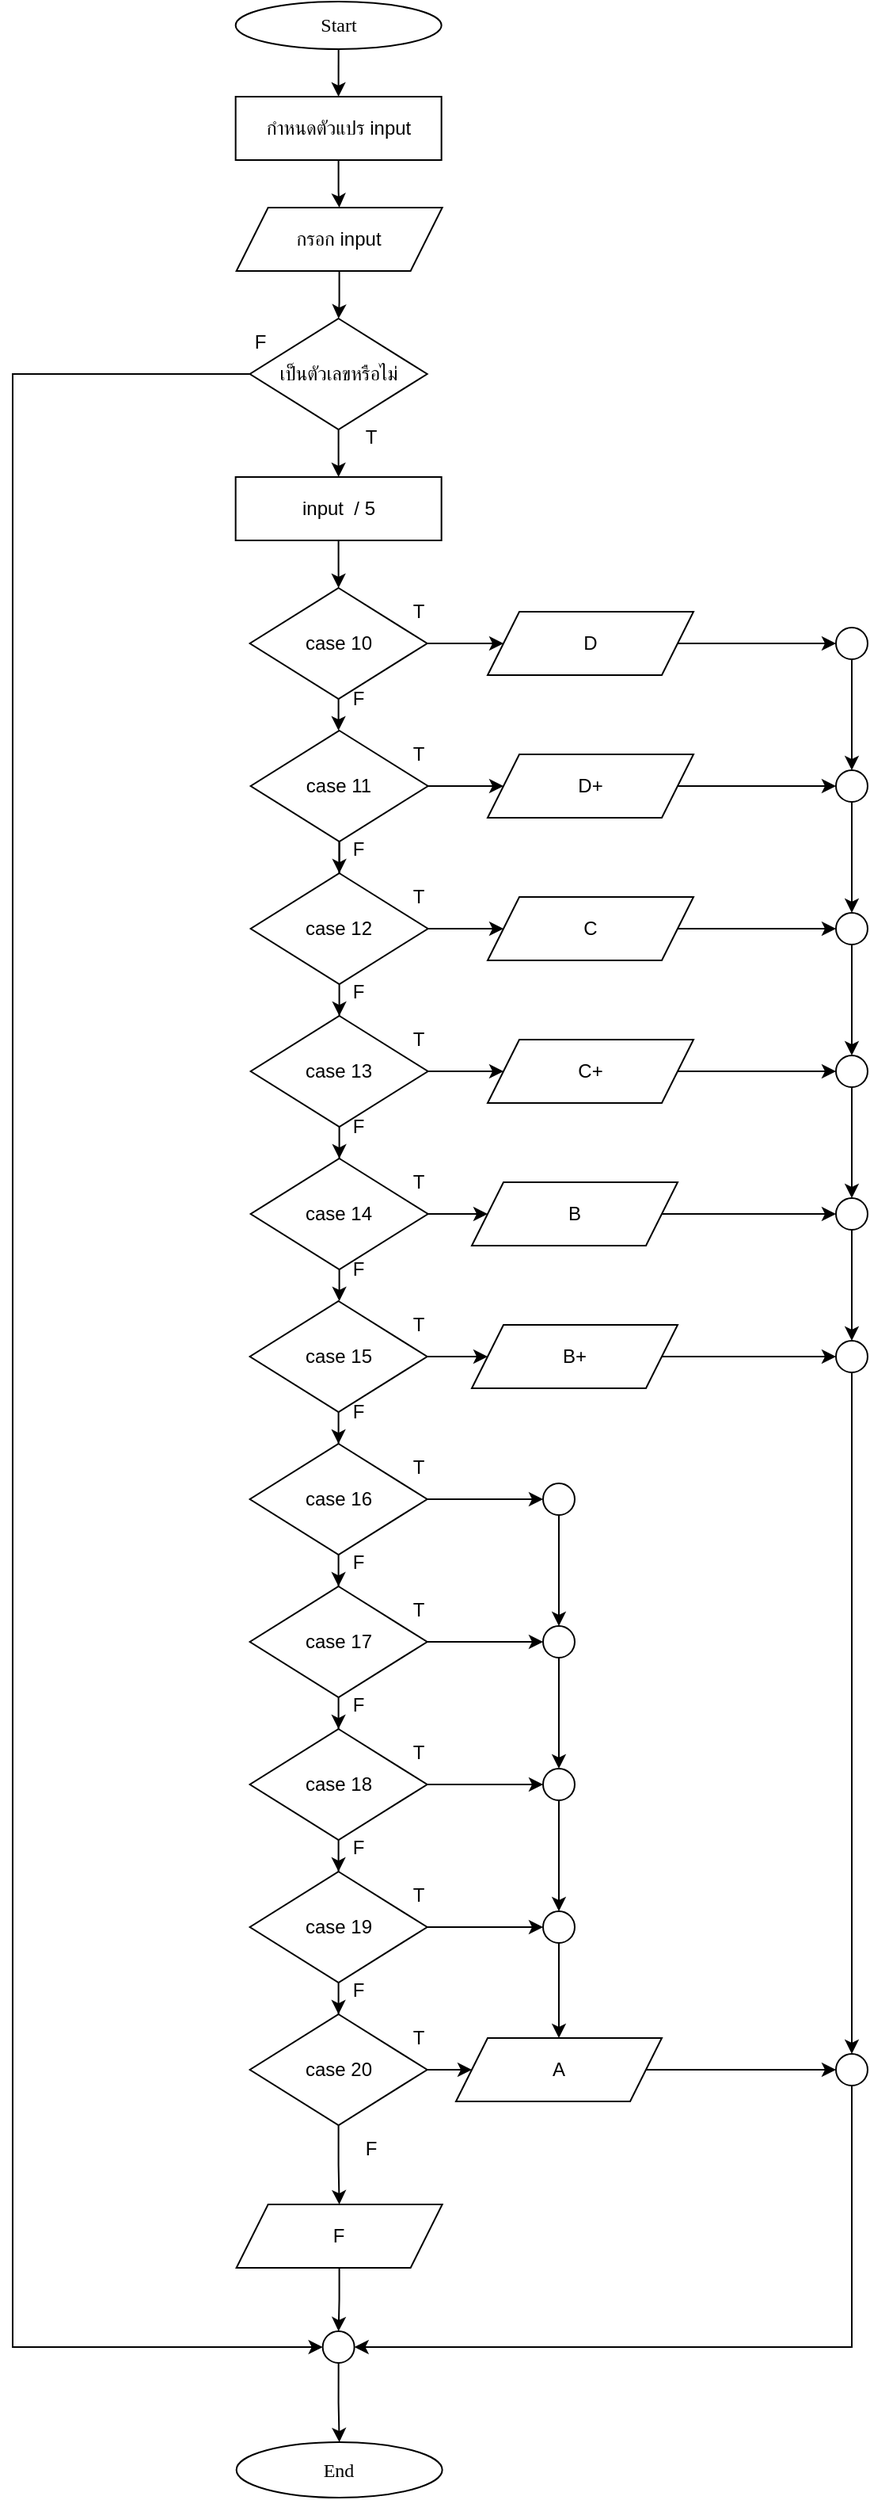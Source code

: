 <mxfile version="24.9.0">
  <diagram name="Page-1" id="iVGvYgEGqkMME0I7jKWW">
    <mxGraphModel dx="2076" dy="665" grid="1" gridSize="10" guides="1" tooltips="1" connect="1" arrows="1" fold="1" page="1" pageScale="1" pageWidth="850" pageHeight="1100" math="0" shadow="0">
      <root>
        <mxCell id="0" />
        <mxCell id="1" parent="0" />
        <mxCell id="M5AZ3sSUnldDomQxUZRL-1" value="" style="edgeStyle=orthogonalEdgeStyle;rounded=0;orthogonalLoop=1;jettySize=auto;html=1;" edge="1" parent="1" source="M5AZ3sSUnldDomQxUZRL-2" target="M5AZ3sSUnldDomQxUZRL-4">
          <mxGeometry relative="1" as="geometry" />
        </mxCell>
        <mxCell id="M5AZ3sSUnldDomQxUZRL-2" value="&lt;font data-font-src=&quot;https://fonts.googleapis.com/css?family=Sarabun&quot; face=&quot;Sarabun&quot;&gt;Start&lt;/font&gt;" style="ellipse;whiteSpace=wrap;html=1;" vertex="1" parent="1">
          <mxGeometry x="-619.17" y="50" width="130" height="30" as="geometry" />
        </mxCell>
        <mxCell id="M5AZ3sSUnldDomQxUZRL-3" value="" style="edgeStyle=orthogonalEdgeStyle;rounded=0;orthogonalLoop=1;jettySize=auto;html=1;" edge="1" parent="1" source="M5AZ3sSUnldDomQxUZRL-4" target="M5AZ3sSUnldDomQxUZRL-6">
          <mxGeometry relative="1" as="geometry" />
        </mxCell>
        <mxCell id="M5AZ3sSUnldDomQxUZRL-4" value="กำหนดตัวแปร input" style="rounded=0;whiteSpace=wrap;html=1;" vertex="1" parent="1">
          <mxGeometry x="-619.17" y="110" width="130" height="40" as="geometry" />
        </mxCell>
        <mxCell id="M5AZ3sSUnldDomQxUZRL-5" value="" style="edgeStyle=orthogonalEdgeStyle;rounded=0;orthogonalLoop=1;jettySize=auto;html=1;" edge="1" parent="1" source="M5AZ3sSUnldDomQxUZRL-6">
          <mxGeometry relative="1" as="geometry">
            <mxPoint x="-554.15" y="250.015" as="targetPoint" />
          </mxGeometry>
        </mxCell>
        <mxCell id="M5AZ3sSUnldDomQxUZRL-6" value="กรอก input" style="shape=parallelogram;perimeter=parallelogramPerimeter;whiteSpace=wrap;html=1;fixedSize=1;" vertex="1" parent="1">
          <mxGeometry x="-618.67" y="180" width="130" height="40" as="geometry" />
        </mxCell>
        <mxCell id="M5AZ3sSUnldDomQxUZRL-7" style="edgeStyle=orthogonalEdgeStyle;rounded=0;orthogonalLoop=1;jettySize=auto;html=1;entryX=0.5;entryY=0;entryDx=0;entryDy=0;" edge="1" parent="1" source="M5AZ3sSUnldDomQxUZRL-8" target="M5AZ3sSUnldDomQxUZRL-11">
          <mxGeometry relative="1" as="geometry" />
        </mxCell>
        <mxCell id="M5AZ3sSUnldDomQxUZRL-8" value="input&amp;nbsp; / 5" style="rounded=0;whiteSpace=wrap;html=1;" vertex="1" parent="1">
          <mxGeometry x="-619.17" y="350" width="130" height="40" as="geometry" />
        </mxCell>
        <mxCell id="M5AZ3sSUnldDomQxUZRL-9" value="" style="edgeStyle=orthogonalEdgeStyle;rounded=0;orthogonalLoop=1;jettySize=auto;html=1;" edge="1" parent="1" source="M5AZ3sSUnldDomQxUZRL-11" target="M5AZ3sSUnldDomQxUZRL-15">
          <mxGeometry relative="1" as="geometry" />
        </mxCell>
        <mxCell id="M5AZ3sSUnldDomQxUZRL-10" value="" style="edgeStyle=orthogonalEdgeStyle;rounded=0;orthogonalLoop=1;jettySize=auto;html=1;" edge="1" parent="1" source="M5AZ3sSUnldDomQxUZRL-11" target="M5AZ3sSUnldDomQxUZRL-44">
          <mxGeometry relative="1" as="geometry" />
        </mxCell>
        <mxCell id="M5AZ3sSUnldDomQxUZRL-11" value="case 10" style="rhombus;whiteSpace=wrap;html=1;" vertex="1" parent="1">
          <mxGeometry x="-610.17" y="420" width="112" height="70" as="geometry" />
        </mxCell>
        <mxCell id="M5AZ3sSUnldDomQxUZRL-12" value="" style="edgeStyle=orthogonalEdgeStyle;rounded=0;orthogonalLoop=1;jettySize=auto;html=1;" edge="1" parent="1" source="M5AZ3sSUnldDomQxUZRL-15" target="M5AZ3sSUnldDomQxUZRL-18">
          <mxGeometry relative="1" as="geometry" />
        </mxCell>
        <mxCell id="M5AZ3sSUnldDomQxUZRL-13" value="" style="edgeStyle=orthogonalEdgeStyle;rounded=0;orthogonalLoop=1;jettySize=auto;html=1;" edge="1" parent="1" source="M5AZ3sSUnldDomQxUZRL-15" target="M5AZ3sSUnldDomQxUZRL-46">
          <mxGeometry relative="1" as="geometry" />
        </mxCell>
        <mxCell id="M5AZ3sSUnldDomQxUZRL-14" value="" style="edgeStyle=orthogonalEdgeStyle;rounded=0;orthogonalLoop=1;jettySize=auto;html=1;" edge="1" parent="1" source="M5AZ3sSUnldDomQxUZRL-15" target="M5AZ3sSUnldDomQxUZRL-95">
          <mxGeometry relative="1" as="geometry" />
        </mxCell>
        <mxCell id="M5AZ3sSUnldDomQxUZRL-15" value="case 11" style="rhombus;whiteSpace=wrap;html=1;" vertex="1" parent="1">
          <mxGeometry x="-609.67" y="510" width="112" height="70" as="geometry" />
        </mxCell>
        <mxCell id="M5AZ3sSUnldDomQxUZRL-16" value="" style="edgeStyle=orthogonalEdgeStyle;rounded=0;orthogonalLoop=1;jettySize=auto;html=1;" edge="1" parent="1" source="M5AZ3sSUnldDomQxUZRL-18" target="M5AZ3sSUnldDomQxUZRL-21">
          <mxGeometry relative="1" as="geometry" />
        </mxCell>
        <mxCell id="M5AZ3sSUnldDomQxUZRL-17" value="" style="edgeStyle=orthogonalEdgeStyle;rounded=0;orthogonalLoop=1;jettySize=auto;html=1;" edge="1" parent="1" source="M5AZ3sSUnldDomQxUZRL-18" target="M5AZ3sSUnldDomQxUZRL-50">
          <mxGeometry relative="1" as="geometry" />
        </mxCell>
        <mxCell id="M5AZ3sSUnldDomQxUZRL-18" value="case 12" style="rhombus;whiteSpace=wrap;html=1;" vertex="1" parent="1">
          <mxGeometry x="-609.67" y="600" width="112" height="70" as="geometry" />
        </mxCell>
        <mxCell id="M5AZ3sSUnldDomQxUZRL-19" value="" style="edgeStyle=orthogonalEdgeStyle;rounded=0;orthogonalLoop=1;jettySize=auto;html=1;" edge="1" parent="1" source="M5AZ3sSUnldDomQxUZRL-21" target="M5AZ3sSUnldDomQxUZRL-24">
          <mxGeometry relative="1" as="geometry" />
        </mxCell>
        <mxCell id="M5AZ3sSUnldDomQxUZRL-20" value="" style="edgeStyle=orthogonalEdgeStyle;rounded=0;orthogonalLoop=1;jettySize=auto;html=1;" edge="1" parent="1" source="M5AZ3sSUnldDomQxUZRL-21" target="M5AZ3sSUnldDomQxUZRL-52">
          <mxGeometry relative="1" as="geometry" />
        </mxCell>
        <mxCell id="M5AZ3sSUnldDomQxUZRL-21" value="case 13" style="rhombus;whiteSpace=wrap;html=1;" vertex="1" parent="1">
          <mxGeometry x="-609.67" y="690" width="112" height="70" as="geometry" />
        </mxCell>
        <mxCell id="M5AZ3sSUnldDomQxUZRL-22" value="" style="edgeStyle=orthogonalEdgeStyle;rounded=0;orthogonalLoop=1;jettySize=auto;html=1;" edge="1" parent="1" source="M5AZ3sSUnldDomQxUZRL-24" target="M5AZ3sSUnldDomQxUZRL-27">
          <mxGeometry relative="1" as="geometry" />
        </mxCell>
        <mxCell id="M5AZ3sSUnldDomQxUZRL-23" value="" style="edgeStyle=orthogonalEdgeStyle;rounded=0;orthogonalLoop=1;jettySize=auto;html=1;" edge="1" parent="1" source="M5AZ3sSUnldDomQxUZRL-24" target="M5AZ3sSUnldDomQxUZRL-54">
          <mxGeometry relative="1" as="geometry" />
        </mxCell>
        <mxCell id="M5AZ3sSUnldDomQxUZRL-24" value="case 14" style="rhombus;whiteSpace=wrap;html=1;" vertex="1" parent="1">
          <mxGeometry x="-609.67" y="780" width="112" height="70" as="geometry" />
        </mxCell>
        <mxCell id="M5AZ3sSUnldDomQxUZRL-25" value="" style="edgeStyle=orthogonalEdgeStyle;rounded=0;orthogonalLoop=1;jettySize=auto;html=1;" edge="1" parent="1" source="M5AZ3sSUnldDomQxUZRL-27" target="M5AZ3sSUnldDomQxUZRL-30">
          <mxGeometry relative="1" as="geometry" />
        </mxCell>
        <mxCell id="M5AZ3sSUnldDomQxUZRL-26" value="" style="edgeStyle=orthogonalEdgeStyle;rounded=0;orthogonalLoop=1;jettySize=auto;html=1;" edge="1" parent="1" source="M5AZ3sSUnldDomQxUZRL-27" target="M5AZ3sSUnldDomQxUZRL-56">
          <mxGeometry relative="1" as="geometry" />
        </mxCell>
        <mxCell id="M5AZ3sSUnldDomQxUZRL-27" value="case 15" style="rhombus;whiteSpace=wrap;html=1;" vertex="1" parent="1">
          <mxGeometry x="-610.17" y="870" width="112" height="70" as="geometry" />
        </mxCell>
        <mxCell id="M5AZ3sSUnldDomQxUZRL-28" value="" style="edgeStyle=orthogonalEdgeStyle;rounded=0;orthogonalLoop=1;jettySize=auto;html=1;" edge="1" parent="1" source="M5AZ3sSUnldDomQxUZRL-30" target="M5AZ3sSUnldDomQxUZRL-33">
          <mxGeometry relative="1" as="geometry" />
        </mxCell>
        <mxCell id="M5AZ3sSUnldDomQxUZRL-29" value="" style="edgeStyle=orthogonalEdgeStyle;rounded=0;orthogonalLoop=1;jettySize=auto;html=1;" edge="1" parent="1" source="M5AZ3sSUnldDomQxUZRL-30" target="M5AZ3sSUnldDomQxUZRL-66">
          <mxGeometry relative="1" as="geometry" />
        </mxCell>
        <mxCell id="M5AZ3sSUnldDomQxUZRL-30" value="case 16" style="rhombus;whiteSpace=wrap;html=1;" vertex="1" parent="1">
          <mxGeometry x="-610.17" y="960" width="112" height="70" as="geometry" />
        </mxCell>
        <mxCell id="M5AZ3sSUnldDomQxUZRL-31" value="" style="edgeStyle=orthogonalEdgeStyle;rounded=0;orthogonalLoop=1;jettySize=auto;html=1;" edge="1" parent="1" source="M5AZ3sSUnldDomQxUZRL-33" target="M5AZ3sSUnldDomQxUZRL-36">
          <mxGeometry relative="1" as="geometry" />
        </mxCell>
        <mxCell id="M5AZ3sSUnldDomQxUZRL-32" value="" style="edgeStyle=orthogonalEdgeStyle;rounded=0;orthogonalLoop=1;jettySize=auto;html=1;" edge="1" parent="1" source="M5AZ3sSUnldDomQxUZRL-33" target="M5AZ3sSUnldDomQxUZRL-60">
          <mxGeometry relative="1" as="geometry" />
        </mxCell>
        <mxCell id="M5AZ3sSUnldDomQxUZRL-33" value="case 17" style="rhombus;whiteSpace=wrap;html=1;" vertex="1" parent="1">
          <mxGeometry x="-610.17" y="1050" width="112" height="70" as="geometry" />
        </mxCell>
        <mxCell id="M5AZ3sSUnldDomQxUZRL-34" value="" style="edgeStyle=orthogonalEdgeStyle;rounded=0;orthogonalLoop=1;jettySize=auto;html=1;" edge="1" parent="1" source="M5AZ3sSUnldDomQxUZRL-36" target="M5AZ3sSUnldDomQxUZRL-39">
          <mxGeometry relative="1" as="geometry" />
        </mxCell>
        <mxCell id="M5AZ3sSUnldDomQxUZRL-35" value="" style="edgeStyle=orthogonalEdgeStyle;rounded=0;orthogonalLoop=1;jettySize=auto;html=1;" edge="1" parent="1" source="M5AZ3sSUnldDomQxUZRL-36" target="M5AZ3sSUnldDomQxUZRL-62">
          <mxGeometry relative="1" as="geometry" />
        </mxCell>
        <mxCell id="M5AZ3sSUnldDomQxUZRL-36" value="case 18" style="rhombus;whiteSpace=wrap;html=1;" vertex="1" parent="1">
          <mxGeometry x="-610.17" y="1140" width="112" height="70" as="geometry" />
        </mxCell>
        <mxCell id="M5AZ3sSUnldDomQxUZRL-37" value="" style="edgeStyle=orthogonalEdgeStyle;rounded=0;orthogonalLoop=1;jettySize=auto;html=1;" edge="1" parent="1" source="M5AZ3sSUnldDomQxUZRL-39" target="M5AZ3sSUnldDomQxUZRL-42">
          <mxGeometry relative="1" as="geometry" />
        </mxCell>
        <mxCell id="M5AZ3sSUnldDomQxUZRL-38" value="" style="edgeStyle=orthogonalEdgeStyle;rounded=0;orthogonalLoop=1;jettySize=auto;html=1;" edge="1" parent="1" source="M5AZ3sSUnldDomQxUZRL-39" target="M5AZ3sSUnldDomQxUZRL-64">
          <mxGeometry relative="1" as="geometry" />
        </mxCell>
        <mxCell id="M5AZ3sSUnldDomQxUZRL-39" value="case 19" style="rhombus;whiteSpace=wrap;html=1;" vertex="1" parent="1">
          <mxGeometry x="-610.17" y="1230" width="112" height="70" as="geometry" />
        </mxCell>
        <mxCell id="M5AZ3sSUnldDomQxUZRL-40" value="" style="edgeStyle=orthogonalEdgeStyle;rounded=0;orthogonalLoop=1;jettySize=auto;html=1;" edge="1" parent="1" source="M5AZ3sSUnldDomQxUZRL-42" target="M5AZ3sSUnldDomQxUZRL-58">
          <mxGeometry relative="1" as="geometry" />
        </mxCell>
        <mxCell id="M5AZ3sSUnldDomQxUZRL-41" value="" style="edgeStyle=orthogonalEdgeStyle;rounded=0;orthogonalLoop=1;jettySize=auto;html=1;" edge="1" parent="1" source="M5AZ3sSUnldDomQxUZRL-42" target="M5AZ3sSUnldDomQxUZRL-48">
          <mxGeometry relative="1" as="geometry" />
        </mxCell>
        <mxCell id="M5AZ3sSUnldDomQxUZRL-42" value="case 20" style="rhombus;whiteSpace=wrap;html=1;" vertex="1" parent="1">
          <mxGeometry x="-610.17" y="1320" width="112" height="70" as="geometry" />
        </mxCell>
        <mxCell id="M5AZ3sSUnldDomQxUZRL-43" value="" style="edgeStyle=orthogonalEdgeStyle;rounded=0;orthogonalLoop=1;jettySize=auto;html=1;" edge="1" parent="1" source="M5AZ3sSUnldDomQxUZRL-44" target="M5AZ3sSUnldDomQxUZRL-71">
          <mxGeometry relative="1" as="geometry" />
        </mxCell>
        <mxCell id="M5AZ3sSUnldDomQxUZRL-44" value="D" style="shape=parallelogram;perimeter=parallelogramPerimeter;whiteSpace=wrap;html=1;fixedSize=1;" vertex="1" parent="1">
          <mxGeometry x="-460.0" y="435" width="130" height="40" as="geometry" />
        </mxCell>
        <mxCell id="M5AZ3sSUnldDomQxUZRL-45" value="" style="edgeStyle=orthogonalEdgeStyle;rounded=0;orthogonalLoop=1;jettySize=auto;html=1;" edge="1" parent="1" source="M5AZ3sSUnldDomQxUZRL-46" target="M5AZ3sSUnldDomQxUZRL-73">
          <mxGeometry relative="1" as="geometry" />
        </mxCell>
        <mxCell id="M5AZ3sSUnldDomQxUZRL-46" value="D+" style="shape=parallelogram;perimeter=parallelogramPerimeter;whiteSpace=wrap;html=1;fixedSize=1;" vertex="1" parent="1">
          <mxGeometry x="-460.0" y="525" width="130" height="40" as="geometry" />
        </mxCell>
        <mxCell id="M5AZ3sSUnldDomQxUZRL-47" value="" style="edgeStyle=orthogonalEdgeStyle;rounded=0;orthogonalLoop=1;jettySize=auto;html=1;" edge="1" parent="1" source="M5AZ3sSUnldDomQxUZRL-48" target="M5AZ3sSUnldDomQxUZRL-69">
          <mxGeometry relative="1" as="geometry" />
        </mxCell>
        <mxCell id="M5AZ3sSUnldDomQxUZRL-48" value="F" style="shape=parallelogram;perimeter=parallelogramPerimeter;whiteSpace=wrap;html=1;fixedSize=1;" vertex="1" parent="1">
          <mxGeometry x="-618.67" y="1440" width="130" height="40" as="geometry" />
        </mxCell>
        <mxCell id="M5AZ3sSUnldDomQxUZRL-49" value="" style="edgeStyle=orthogonalEdgeStyle;rounded=0;orthogonalLoop=1;jettySize=auto;html=1;" edge="1" parent="1" source="M5AZ3sSUnldDomQxUZRL-50" target="M5AZ3sSUnldDomQxUZRL-75">
          <mxGeometry relative="1" as="geometry" />
        </mxCell>
        <mxCell id="M5AZ3sSUnldDomQxUZRL-50" value="C" style="shape=parallelogram;perimeter=parallelogramPerimeter;whiteSpace=wrap;html=1;fixedSize=1;" vertex="1" parent="1">
          <mxGeometry x="-460.0" y="615" width="130" height="40" as="geometry" />
        </mxCell>
        <mxCell id="M5AZ3sSUnldDomQxUZRL-51" value="" style="edgeStyle=orthogonalEdgeStyle;rounded=0;orthogonalLoop=1;jettySize=auto;html=1;" edge="1" parent="1" source="M5AZ3sSUnldDomQxUZRL-52" target="M5AZ3sSUnldDomQxUZRL-77">
          <mxGeometry relative="1" as="geometry" />
        </mxCell>
        <mxCell id="M5AZ3sSUnldDomQxUZRL-52" value="C+" style="shape=parallelogram;perimeter=parallelogramPerimeter;whiteSpace=wrap;html=1;fixedSize=1;" vertex="1" parent="1">
          <mxGeometry x="-460.0" y="705" width="130" height="40" as="geometry" />
        </mxCell>
        <mxCell id="M5AZ3sSUnldDomQxUZRL-53" value="" style="edgeStyle=orthogonalEdgeStyle;rounded=0;orthogonalLoop=1;jettySize=auto;html=1;" edge="1" parent="1" source="M5AZ3sSUnldDomQxUZRL-54" target="M5AZ3sSUnldDomQxUZRL-79">
          <mxGeometry relative="1" as="geometry" />
        </mxCell>
        <mxCell id="M5AZ3sSUnldDomQxUZRL-54" value="B" style="shape=parallelogram;perimeter=parallelogramPerimeter;whiteSpace=wrap;html=1;fixedSize=1;" vertex="1" parent="1">
          <mxGeometry x="-470.0" y="795" width="130" height="40" as="geometry" />
        </mxCell>
        <mxCell id="M5AZ3sSUnldDomQxUZRL-55" value="" style="edgeStyle=orthogonalEdgeStyle;rounded=0;orthogonalLoop=1;jettySize=auto;html=1;" edge="1" parent="1" source="M5AZ3sSUnldDomQxUZRL-56" target="M5AZ3sSUnldDomQxUZRL-81">
          <mxGeometry relative="1" as="geometry" />
        </mxCell>
        <mxCell id="M5AZ3sSUnldDomQxUZRL-56" value="B+" style="shape=parallelogram;perimeter=parallelogramPerimeter;whiteSpace=wrap;html=1;fixedSize=1;" vertex="1" parent="1">
          <mxGeometry x="-470.0" y="885" width="130" height="40" as="geometry" />
        </mxCell>
        <mxCell id="M5AZ3sSUnldDomQxUZRL-57" style="edgeStyle=orthogonalEdgeStyle;rounded=0;orthogonalLoop=1;jettySize=auto;html=1;entryX=0;entryY=0.5;entryDx=0;entryDy=0;" edge="1" parent="1" source="M5AZ3sSUnldDomQxUZRL-58" target="M5AZ3sSUnldDomQxUZRL-105">
          <mxGeometry relative="1" as="geometry" />
        </mxCell>
        <mxCell id="M5AZ3sSUnldDomQxUZRL-58" value="A" style="shape=parallelogram;perimeter=parallelogramPerimeter;whiteSpace=wrap;html=1;fixedSize=1;" vertex="1" parent="1">
          <mxGeometry x="-480.0" y="1335" width="130" height="40" as="geometry" />
        </mxCell>
        <mxCell id="M5AZ3sSUnldDomQxUZRL-59" value="" style="edgeStyle=orthogonalEdgeStyle;rounded=0;orthogonalLoop=1;jettySize=auto;html=1;" edge="1" parent="1" source="M5AZ3sSUnldDomQxUZRL-60" target="M5AZ3sSUnldDomQxUZRL-62">
          <mxGeometry relative="1" as="geometry" />
        </mxCell>
        <mxCell id="M5AZ3sSUnldDomQxUZRL-60" value="" style="ellipse;whiteSpace=wrap;html=1;aspect=fixed;" vertex="1" parent="1">
          <mxGeometry x="-425" y="1075" width="20" height="20" as="geometry" />
        </mxCell>
        <mxCell id="M5AZ3sSUnldDomQxUZRL-61" value="" style="edgeStyle=orthogonalEdgeStyle;rounded=0;orthogonalLoop=1;jettySize=auto;html=1;" edge="1" parent="1" source="M5AZ3sSUnldDomQxUZRL-62" target="M5AZ3sSUnldDomQxUZRL-64">
          <mxGeometry relative="1" as="geometry" />
        </mxCell>
        <mxCell id="M5AZ3sSUnldDomQxUZRL-62" value="" style="ellipse;whiteSpace=wrap;html=1;aspect=fixed;" vertex="1" parent="1">
          <mxGeometry x="-425" y="1165" width="20" height="20" as="geometry" />
        </mxCell>
        <mxCell id="M5AZ3sSUnldDomQxUZRL-63" value="" style="edgeStyle=orthogonalEdgeStyle;rounded=0;orthogonalLoop=1;jettySize=auto;html=1;" edge="1" parent="1" source="M5AZ3sSUnldDomQxUZRL-64" target="M5AZ3sSUnldDomQxUZRL-58">
          <mxGeometry relative="1" as="geometry" />
        </mxCell>
        <mxCell id="M5AZ3sSUnldDomQxUZRL-64" value="" style="ellipse;whiteSpace=wrap;html=1;aspect=fixed;" vertex="1" parent="1">
          <mxGeometry x="-425" y="1255" width="20" height="20" as="geometry" />
        </mxCell>
        <mxCell id="M5AZ3sSUnldDomQxUZRL-65" style="edgeStyle=orthogonalEdgeStyle;rounded=0;orthogonalLoop=1;jettySize=auto;html=1;entryX=0.5;entryY=0;entryDx=0;entryDy=0;" edge="1" parent="1" source="M5AZ3sSUnldDomQxUZRL-66" target="M5AZ3sSUnldDomQxUZRL-60">
          <mxGeometry relative="1" as="geometry" />
        </mxCell>
        <mxCell id="M5AZ3sSUnldDomQxUZRL-66" value="" style="ellipse;whiteSpace=wrap;html=1;aspect=fixed;" vertex="1" parent="1">
          <mxGeometry x="-425" y="985" width="20" height="20" as="geometry" />
        </mxCell>
        <mxCell id="M5AZ3sSUnldDomQxUZRL-67" value="&lt;font face=&quot;Sarabun&quot;&gt;End&lt;/font&gt;" style="ellipse;whiteSpace=wrap;html=1;" vertex="1" parent="1">
          <mxGeometry x="-618.67" y="1590" width="130" height="35" as="geometry" />
        </mxCell>
        <mxCell id="M5AZ3sSUnldDomQxUZRL-68" value="" style="edgeStyle=orthogonalEdgeStyle;rounded=0;orthogonalLoop=1;jettySize=auto;html=1;" edge="1" parent="1" source="M5AZ3sSUnldDomQxUZRL-69" target="M5AZ3sSUnldDomQxUZRL-67">
          <mxGeometry relative="1" as="geometry" />
        </mxCell>
        <mxCell id="M5AZ3sSUnldDomQxUZRL-69" value="" style="ellipse;whiteSpace=wrap;html=1;aspect=fixed;" vertex="1" parent="1">
          <mxGeometry x="-564.17" y="1520" width="20" height="20" as="geometry" />
        </mxCell>
        <mxCell id="M5AZ3sSUnldDomQxUZRL-70" value="" style="edgeStyle=orthogonalEdgeStyle;rounded=0;orthogonalLoop=1;jettySize=auto;html=1;" edge="1" parent="1" source="M5AZ3sSUnldDomQxUZRL-71" target="M5AZ3sSUnldDomQxUZRL-73">
          <mxGeometry relative="1" as="geometry" />
        </mxCell>
        <mxCell id="M5AZ3sSUnldDomQxUZRL-71" value="" style="ellipse;whiteSpace=wrap;html=1;aspect=fixed;" vertex="1" parent="1">
          <mxGeometry x="-240" y="445" width="20" height="20" as="geometry" />
        </mxCell>
        <mxCell id="M5AZ3sSUnldDomQxUZRL-72" value="" style="edgeStyle=orthogonalEdgeStyle;rounded=0;orthogonalLoop=1;jettySize=auto;html=1;" edge="1" parent="1" source="M5AZ3sSUnldDomQxUZRL-73" target="M5AZ3sSUnldDomQxUZRL-75">
          <mxGeometry relative="1" as="geometry" />
        </mxCell>
        <mxCell id="M5AZ3sSUnldDomQxUZRL-73" value="" style="ellipse;whiteSpace=wrap;html=1;aspect=fixed;" vertex="1" parent="1">
          <mxGeometry x="-240" y="535" width="20" height="20" as="geometry" />
        </mxCell>
        <mxCell id="M5AZ3sSUnldDomQxUZRL-74" value="" style="edgeStyle=orthogonalEdgeStyle;rounded=0;orthogonalLoop=1;jettySize=auto;html=1;" edge="1" parent="1" source="M5AZ3sSUnldDomQxUZRL-75" target="M5AZ3sSUnldDomQxUZRL-77">
          <mxGeometry relative="1" as="geometry" />
        </mxCell>
        <mxCell id="M5AZ3sSUnldDomQxUZRL-75" value="" style="ellipse;whiteSpace=wrap;html=1;aspect=fixed;" vertex="1" parent="1">
          <mxGeometry x="-240" y="625" width="20" height="20" as="geometry" />
        </mxCell>
        <mxCell id="M5AZ3sSUnldDomQxUZRL-76" value="" style="edgeStyle=orthogonalEdgeStyle;rounded=0;orthogonalLoop=1;jettySize=auto;html=1;" edge="1" parent="1" source="M5AZ3sSUnldDomQxUZRL-77" target="M5AZ3sSUnldDomQxUZRL-79">
          <mxGeometry relative="1" as="geometry" />
        </mxCell>
        <mxCell id="M5AZ3sSUnldDomQxUZRL-77" value="" style="ellipse;whiteSpace=wrap;html=1;aspect=fixed;" vertex="1" parent="1">
          <mxGeometry x="-240" y="715" width="20" height="20" as="geometry" />
        </mxCell>
        <mxCell id="M5AZ3sSUnldDomQxUZRL-78" value="" style="edgeStyle=orthogonalEdgeStyle;rounded=0;orthogonalLoop=1;jettySize=auto;html=1;" edge="1" parent="1" source="M5AZ3sSUnldDomQxUZRL-79" target="M5AZ3sSUnldDomQxUZRL-81">
          <mxGeometry relative="1" as="geometry" />
        </mxCell>
        <mxCell id="M5AZ3sSUnldDomQxUZRL-79" value="" style="ellipse;whiteSpace=wrap;html=1;aspect=fixed;" vertex="1" parent="1">
          <mxGeometry x="-240" y="805" width="20" height="20" as="geometry" />
        </mxCell>
        <mxCell id="M5AZ3sSUnldDomQxUZRL-80" style="edgeStyle=orthogonalEdgeStyle;rounded=0;orthogonalLoop=1;jettySize=auto;html=1;entryX=0.5;entryY=0;entryDx=0;entryDy=0;" edge="1" parent="1" source="M5AZ3sSUnldDomQxUZRL-81" target="M5AZ3sSUnldDomQxUZRL-105">
          <mxGeometry relative="1" as="geometry" />
        </mxCell>
        <mxCell id="M5AZ3sSUnldDomQxUZRL-81" value="" style="ellipse;whiteSpace=wrap;html=1;aspect=fixed;" vertex="1" parent="1">
          <mxGeometry x="-240" y="895" width="20" height="20" as="geometry" />
        </mxCell>
        <mxCell id="M5AZ3sSUnldDomQxUZRL-82" value="T" style="text;html=1;align=center;verticalAlign=middle;resizable=0;points=[];autosize=1;strokeColor=none;fillColor=none;" vertex="1" parent="1">
          <mxGeometry x="-518.67" y="420" width="30" height="30" as="geometry" />
        </mxCell>
        <mxCell id="M5AZ3sSUnldDomQxUZRL-83" value="T" style="text;html=1;align=center;verticalAlign=middle;resizable=0;points=[];autosize=1;strokeColor=none;fillColor=none;" vertex="1" parent="1">
          <mxGeometry x="-518.67" y="510" width="30" height="30" as="geometry" />
        </mxCell>
        <mxCell id="M5AZ3sSUnldDomQxUZRL-84" value="T" style="text;html=1;align=center;verticalAlign=middle;resizable=0;points=[];autosize=1;strokeColor=none;fillColor=none;" vertex="1" parent="1">
          <mxGeometry x="-518.67" y="600" width="30" height="30" as="geometry" />
        </mxCell>
        <mxCell id="M5AZ3sSUnldDomQxUZRL-85" value="T" style="text;html=1;align=center;verticalAlign=middle;resizable=0;points=[];autosize=1;strokeColor=none;fillColor=none;" vertex="1" parent="1">
          <mxGeometry x="-518.67" y="690" width="30" height="30" as="geometry" />
        </mxCell>
        <mxCell id="M5AZ3sSUnldDomQxUZRL-86" value="T" style="text;html=1;align=center;verticalAlign=middle;resizable=0;points=[];autosize=1;strokeColor=none;fillColor=none;" vertex="1" parent="1">
          <mxGeometry x="-518.67" y="780" width="30" height="30" as="geometry" />
        </mxCell>
        <mxCell id="M5AZ3sSUnldDomQxUZRL-87" value="T" style="text;html=1;align=center;verticalAlign=middle;resizable=0;points=[];autosize=1;strokeColor=none;fillColor=none;" vertex="1" parent="1">
          <mxGeometry x="-518.67" y="870" width="30" height="30" as="geometry" />
        </mxCell>
        <mxCell id="M5AZ3sSUnldDomQxUZRL-88" value="T" style="text;html=1;align=center;verticalAlign=middle;resizable=0;points=[];autosize=1;strokeColor=none;fillColor=none;" vertex="1" parent="1">
          <mxGeometry x="-518.67" y="960" width="30" height="30" as="geometry" />
        </mxCell>
        <mxCell id="M5AZ3sSUnldDomQxUZRL-89" value="T" style="text;html=1;align=center;verticalAlign=middle;resizable=0;points=[];autosize=1;strokeColor=none;fillColor=none;" vertex="1" parent="1">
          <mxGeometry x="-518.67" y="1050" width="30" height="30" as="geometry" />
        </mxCell>
        <mxCell id="M5AZ3sSUnldDomQxUZRL-90" value="T" style="text;html=1;align=center;verticalAlign=middle;resizable=0;points=[];autosize=1;strokeColor=none;fillColor=none;" vertex="1" parent="1">
          <mxGeometry x="-518.67" y="1140" width="30" height="30" as="geometry" />
        </mxCell>
        <mxCell id="M5AZ3sSUnldDomQxUZRL-91" value="T" style="text;html=1;align=center;verticalAlign=middle;resizable=0;points=[];autosize=1;strokeColor=none;fillColor=none;" vertex="1" parent="1">
          <mxGeometry x="-518.67" y="1230" width="30" height="30" as="geometry" />
        </mxCell>
        <mxCell id="M5AZ3sSUnldDomQxUZRL-92" value="T" style="text;html=1;align=center;verticalAlign=middle;resizable=0;points=[];autosize=1;strokeColor=none;fillColor=none;" vertex="1" parent="1">
          <mxGeometry x="-519.17" y="1320" width="30" height="30" as="geometry" />
        </mxCell>
        <mxCell id="M5AZ3sSUnldDomQxUZRL-93" value="F" style="text;html=1;align=center;verticalAlign=middle;resizable=0;points=[];autosize=1;strokeColor=none;fillColor=none;" vertex="1" parent="1">
          <mxGeometry x="-557.17" y="475" width="30" height="30" as="geometry" />
        </mxCell>
        <mxCell id="M5AZ3sSUnldDomQxUZRL-94" value="F" style="text;html=1;align=center;verticalAlign=middle;resizable=0;points=[];autosize=1;strokeColor=none;fillColor=none;" vertex="1" parent="1">
          <mxGeometry x="-557.17" y="570" width="30" height="30" as="geometry" />
        </mxCell>
        <mxCell id="M5AZ3sSUnldDomQxUZRL-95" value="F" style="text;html=1;align=center;verticalAlign=middle;resizable=0;points=[];autosize=1;strokeColor=none;fillColor=none;" vertex="1" parent="1">
          <mxGeometry x="-557.17" y="660" width="30" height="30" as="geometry" />
        </mxCell>
        <mxCell id="M5AZ3sSUnldDomQxUZRL-96" value="F" style="text;html=1;align=center;verticalAlign=middle;resizable=0;points=[];autosize=1;strokeColor=none;fillColor=none;" vertex="1" parent="1">
          <mxGeometry x="-557.17" y="745" width="30" height="30" as="geometry" />
        </mxCell>
        <mxCell id="M5AZ3sSUnldDomQxUZRL-97" value="F" style="text;html=1;align=center;verticalAlign=middle;resizable=0;points=[];autosize=1;strokeColor=none;fillColor=none;" vertex="1" parent="1">
          <mxGeometry x="-557.17" y="835" width="30" height="30" as="geometry" />
        </mxCell>
        <mxCell id="M5AZ3sSUnldDomQxUZRL-98" value="F" style="text;html=1;align=center;verticalAlign=middle;resizable=0;points=[];autosize=1;strokeColor=none;fillColor=none;" vertex="1" parent="1">
          <mxGeometry x="-557.17" y="925" width="30" height="30" as="geometry" />
        </mxCell>
        <mxCell id="M5AZ3sSUnldDomQxUZRL-99" value="F" style="text;html=1;align=center;verticalAlign=middle;resizable=0;points=[];autosize=1;strokeColor=none;fillColor=none;" vertex="1" parent="1">
          <mxGeometry x="-557.17" y="1020" width="30" height="30" as="geometry" />
        </mxCell>
        <mxCell id="M5AZ3sSUnldDomQxUZRL-100" value="F" style="text;html=1;align=center;verticalAlign=middle;resizable=0;points=[];autosize=1;strokeColor=none;fillColor=none;" vertex="1" parent="1">
          <mxGeometry x="-557.17" y="1110" width="30" height="30" as="geometry" />
        </mxCell>
        <mxCell id="M5AZ3sSUnldDomQxUZRL-101" value="F" style="text;html=1;align=center;verticalAlign=middle;resizable=0;points=[];autosize=1;strokeColor=none;fillColor=none;" vertex="1" parent="1">
          <mxGeometry x="-557.17" y="1200" width="30" height="30" as="geometry" />
        </mxCell>
        <mxCell id="M5AZ3sSUnldDomQxUZRL-102" value="F" style="text;html=1;align=center;verticalAlign=middle;resizable=0;points=[];autosize=1;strokeColor=none;fillColor=none;" vertex="1" parent="1">
          <mxGeometry x="-557.17" y="1290" width="30" height="30" as="geometry" />
        </mxCell>
        <mxCell id="M5AZ3sSUnldDomQxUZRL-103" value="F" style="text;html=1;align=center;verticalAlign=middle;resizable=0;points=[];autosize=1;strokeColor=none;fillColor=none;" vertex="1" parent="1">
          <mxGeometry x="-549.17" y="1390" width="30" height="30" as="geometry" />
        </mxCell>
        <mxCell id="M5AZ3sSUnldDomQxUZRL-104" style="edgeStyle=orthogonalEdgeStyle;rounded=0;orthogonalLoop=1;jettySize=auto;html=1;entryX=1;entryY=0.5;entryDx=0;entryDy=0;" edge="1" parent="1" source="M5AZ3sSUnldDomQxUZRL-105" target="M5AZ3sSUnldDomQxUZRL-69">
          <mxGeometry relative="1" as="geometry">
            <Array as="points">
              <mxPoint x="-230" y="1530" />
            </Array>
          </mxGeometry>
        </mxCell>
        <mxCell id="M5AZ3sSUnldDomQxUZRL-105" value="" style="ellipse;whiteSpace=wrap;html=1;aspect=fixed;" vertex="1" parent="1">
          <mxGeometry x="-240" y="1345" width="20" height="20" as="geometry" />
        </mxCell>
        <mxCell id="M5AZ3sSUnldDomQxUZRL-106" style="edgeStyle=orthogonalEdgeStyle;rounded=0;orthogonalLoop=1;jettySize=auto;html=1;entryX=0.5;entryY=0;entryDx=0;entryDy=0;" edge="1" parent="1" source="M5AZ3sSUnldDomQxUZRL-108" target="M5AZ3sSUnldDomQxUZRL-8">
          <mxGeometry relative="1" as="geometry" />
        </mxCell>
        <mxCell id="M5AZ3sSUnldDomQxUZRL-107" style="edgeStyle=orthogonalEdgeStyle;rounded=0;orthogonalLoop=1;jettySize=auto;html=1;entryX=0;entryY=0.5;entryDx=0;entryDy=0;" edge="1" parent="1" source="M5AZ3sSUnldDomQxUZRL-108" target="M5AZ3sSUnldDomQxUZRL-69">
          <mxGeometry relative="1" as="geometry">
            <Array as="points">
              <mxPoint x="-760" y="285" />
              <mxPoint x="-760" y="1530" />
            </Array>
          </mxGeometry>
        </mxCell>
        <mxCell id="M5AZ3sSUnldDomQxUZRL-108" value="เป็นตัวเลขหรือไม่" style="rhombus;whiteSpace=wrap;html=1;" vertex="1" parent="1">
          <mxGeometry x="-610.17" y="250" width="112" height="70" as="geometry" />
        </mxCell>
        <mxCell id="M5AZ3sSUnldDomQxUZRL-109" value="F" style="text;html=1;align=center;verticalAlign=middle;resizable=0;points=[];autosize=1;strokeColor=none;fillColor=none;" vertex="1" parent="1">
          <mxGeometry x="-619.17" y="250" width="30" height="30" as="geometry" />
        </mxCell>
        <mxCell id="M5AZ3sSUnldDomQxUZRL-110" value="T" style="text;html=1;align=center;verticalAlign=middle;resizable=0;points=[];autosize=1;strokeColor=none;fillColor=none;" vertex="1" parent="1">
          <mxGeometry x="-549.17" y="310" width="30" height="30" as="geometry" />
        </mxCell>
      </root>
    </mxGraphModel>
  </diagram>
</mxfile>
